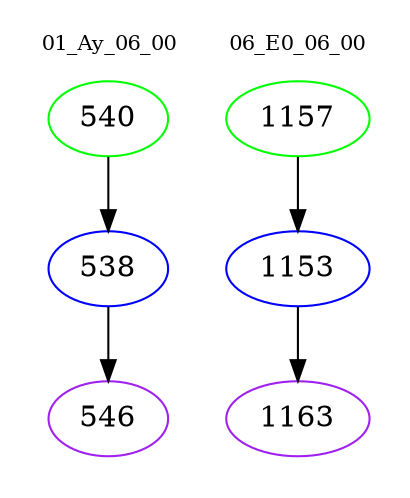 digraph{
subgraph cluster_0 {
color = white
label = "01_Ay_06_00";
fontsize=10;
T0_540 [label="540", color="green"]
T0_540 -> T0_538 [color="black"]
T0_538 [label="538", color="blue"]
T0_538 -> T0_546 [color="black"]
T0_546 [label="546", color="purple"]
}
subgraph cluster_1 {
color = white
label = "06_E0_06_00";
fontsize=10;
T1_1157 [label="1157", color="green"]
T1_1157 -> T1_1153 [color="black"]
T1_1153 [label="1153", color="blue"]
T1_1153 -> T1_1163 [color="black"]
T1_1163 [label="1163", color="purple"]
}
}
